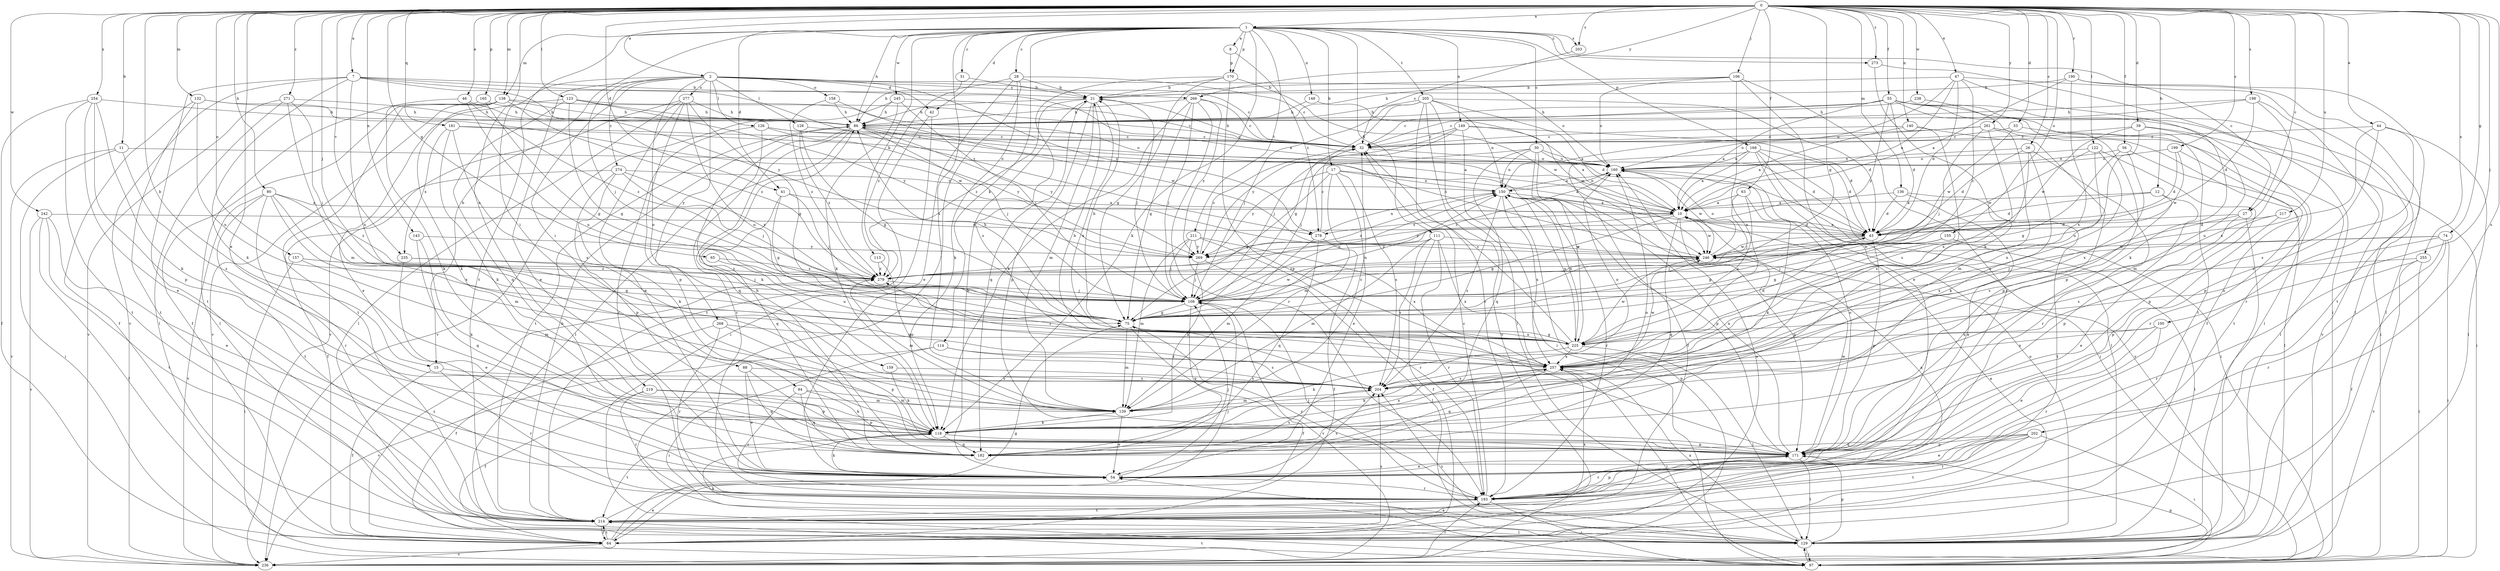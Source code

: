 strict digraph  {
0;
1;
2;
7;
8;
10;
11;
12;
15;
17;
21;
26;
27;
28;
30;
31;
32;
33;
39;
41;
42;
43;
44;
46;
47;
54;
55;
56;
63;
64;
65;
74;
75;
80;
86;
88;
94;
97;
100;
106;
108;
111;
113;
114;
118;
122;
123;
126;
128;
129;
132;
136;
138;
139;
140;
143;
148;
149;
150;
155;
157;
158;
159;
160;
165;
168;
170;
171;
181;
182;
190;
193;
198;
199;
202;
203;
204;
205;
211;
214;
217;
219;
225;
235;
236;
238;
242;
245;
246;
254;
255;
257;
261;
266;
268;
269;
271;
273;
274;
277;
278;
279;
0 -> 1  [label=a];
0 -> 2  [label=a];
0 -> 7  [label=a];
0 -> 11  [label=b];
0 -> 12  [label=b];
0 -> 15  [label=b];
0 -> 26  [label=c];
0 -> 27  [label=c];
0 -> 33  [label=d];
0 -> 39  [label=d];
0 -> 41  [label=d];
0 -> 44  [label=e];
0 -> 46  [label=e];
0 -> 47  [label=e];
0 -> 54  [label=e];
0 -> 55  [label=f];
0 -> 56  [label=f];
0 -> 63  [label=f];
0 -> 65  [label=g];
0 -> 74  [label=g];
0 -> 75  [label=g];
0 -> 80  [label=h];
0 -> 100  [label=j];
0 -> 106  [label=j];
0 -> 108  [label=j];
0 -> 122  [label=l];
0 -> 123  [label=l];
0 -> 132  [label=m];
0 -> 136  [label=m];
0 -> 138  [label=m];
0 -> 140  [label=n];
0 -> 143  [label=n];
0 -> 155  [label=o];
0 -> 157  [label=o];
0 -> 165  [label=p];
0 -> 181  [label=q];
0 -> 190  [label=r];
0 -> 198  [label=s];
0 -> 199  [label=s];
0 -> 202  [label=s];
0 -> 203  [label=s];
0 -> 217  [label=u];
0 -> 219  [label=u];
0 -> 235  [label=v];
0 -> 238  [label=w];
0 -> 242  [label=w];
0 -> 254  [label=x];
0 -> 255  [label=x];
0 -> 261  [label=y];
0 -> 266  [label=y];
0 -> 271  [label=z];
0 -> 273  [label=z];
1 -> 8  [label=a];
1 -> 15  [label=b];
1 -> 17  [label=b];
1 -> 27  [label=c];
1 -> 28  [label=c];
1 -> 30  [label=c];
1 -> 31  [label=c];
1 -> 41  [label=d];
1 -> 42  [label=d];
1 -> 86  [label=h];
1 -> 111  [label=k];
1 -> 113  [label=k];
1 -> 114  [label=k];
1 -> 118  [label=k];
1 -> 138  [label=m];
1 -> 148  [label=n];
1 -> 149  [label=n];
1 -> 168  [label=p];
1 -> 170  [label=p];
1 -> 203  [label=s];
1 -> 204  [label=s];
1 -> 205  [label=t];
1 -> 211  [label=t];
1 -> 214  [label=t];
1 -> 245  [label=w];
1 -> 273  [label=z];
2 -> 32  [label=c];
2 -> 42  [label=d];
2 -> 54  [label=e];
2 -> 88  [label=i];
2 -> 94  [label=i];
2 -> 108  [label=j];
2 -> 126  [label=l];
2 -> 128  [label=l];
2 -> 158  [label=o];
2 -> 159  [label=o];
2 -> 160  [label=o];
2 -> 266  [label=y];
2 -> 268  [label=y];
2 -> 274  [label=z];
2 -> 277  [label=z];
2 -> 278  [label=z];
7 -> 10  [label=a];
7 -> 21  [label=b];
7 -> 118  [label=k];
7 -> 214  [label=t];
7 -> 236  [label=v];
7 -> 257  [label=x];
7 -> 269  [label=y];
7 -> 278  [label=z];
8 -> 170  [label=p];
8 -> 278  [label=z];
10 -> 43  [label=d];
10 -> 75  [label=g];
10 -> 171  [label=p];
10 -> 182  [label=q];
10 -> 246  [label=w];
10 -> 269  [label=y];
10 -> 278  [label=z];
11 -> 97  [label=i];
11 -> 160  [label=o];
11 -> 204  [label=s];
11 -> 236  [label=v];
12 -> 10  [label=a];
12 -> 43  [label=d];
12 -> 171  [label=p];
12 -> 204  [label=s];
15 -> 64  [label=f];
15 -> 193  [label=r];
15 -> 204  [label=s];
17 -> 10  [label=a];
17 -> 54  [label=e];
17 -> 75  [label=g];
17 -> 139  [label=m];
17 -> 150  [label=n];
17 -> 204  [label=s];
17 -> 269  [label=y];
21 -> 86  [label=h];
21 -> 108  [label=j];
21 -> 139  [label=m];
21 -> 171  [label=p];
21 -> 182  [label=q];
21 -> 257  [label=x];
21 -> 279  [label=z];
26 -> 43  [label=d];
26 -> 118  [label=k];
26 -> 160  [label=o];
26 -> 193  [label=r];
26 -> 204  [label=s];
27 -> 43  [label=d];
27 -> 54  [label=e];
27 -> 129  [label=l];
27 -> 257  [label=x];
28 -> 21  [label=b];
28 -> 32  [label=c];
28 -> 54  [label=e];
28 -> 86  [label=h];
28 -> 118  [label=k];
28 -> 129  [label=l];
30 -> 43  [label=d];
30 -> 97  [label=i];
30 -> 108  [label=j];
30 -> 150  [label=n];
30 -> 160  [label=o];
30 -> 182  [label=q];
30 -> 225  [label=u];
31 -> 21  [label=b];
31 -> 279  [label=z];
32 -> 21  [label=b];
32 -> 160  [label=o];
33 -> 32  [label=c];
33 -> 214  [label=t];
33 -> 246  [label=w];
39 -> 32  [label=c];
39 -> 97  [label=i];
39 -> 139  [label=m];
39 -> 225  [label=u];
39 -> 246  [label=w];
41 -> 10  [label=a];
41 -> 75  [label=g];
41 -> 108  [label=j];
41 -> 182  [label=q];
42 -> 97  [label=i];
42 -> 214  [label=t];
43 -> 10  [label=a];
43 -> 75  [label=g];
43 -> 108  [label=j];
43 -> 171  [label=p];
43 -> 246  [label=w];
44 -> 32  [label=c];
44 -> 129  [label=l];
44 -> 171  [label=p];
44 -> 204  [label=s];
44 -> 225  [label=u];
46 -> 86  [label=h];
46 -> 129  [label=l];
46 -> 225  [label=u];
46 -> 279  [label=z];
47 -> 10  [label=a];
47 -> 21  [label=b];
47 -> 43  [label=d];
47 -> 118  [label=k];
47 -> 129  [label=l];
47 -> 150  [label=n];
47 -> 279  [label=z];
54 -> 21  [label=b];
54 -> 108  [label=j];
54 -> 118  [label=k];
54 -> 193  [label=r];
54 -> 204  [label=s];
55 -> 10  [label=a];
55 -> 32  [label=c];
55 -> 43  [label=d];
55 -> 64  [label=f];
55 -> 86  [label=h];
55 -> 97  [label=i];
55 -> 129  [label=l];
55 -> 214  [label=t];
55 -> 236  [label=v];
55 -> 269  [label=y];
56 -> 75  [label=g];
56 -> 129  [label=l];
56 -> 160  [label=o];
56 -> 257  [label=x];
63 -> 10  [label=a];
63 -> 108  [label=j];
63 -> 118  [label=k];
63 -> 225  [label=u];
64 -> 10  [label=a];
64 -> 54  [label=e];
64 -> 75  [label=g];
64 -> 160  [label=o];
64 -> 204  [label=s];
64 -> 214  [label=t];
64 -> 236  [label=v];
64 -> 279  [label=z];
65 -> 225  [label=u];
65 -> 279  [label=z];
74 -> 64  [label=f];
74 -> 97  [label=i];
74 -> 108  [label=j];
74 -> 193  [label=r];
74 -> 225  [label=u];
74 -> 246  [label=w];
75 -> 21  [label=b];
75 -> 64  [label=f];
75 -> 86  [label=h];
75 -> 139  [label=m];
75 -> 150  [label=n];
75 -> 193  [label=r];
75 -> 225  [label=u];
80 -> 10  [label=a];
80 -> 139  [label=m];
80 -> 193  [label=r];
80 -> 214  [label=t];
80 -> 236  [label=v];
80 -> 257  [label=x];
80 -> 279  [label=z];
86 -> 32  [label=c];
86 -> 108  [label=j];
86 -> 129  [label=l];
86 -> 160  [label=o];
86 -> 182  [label=q];
86 -> 193  [label=r];
86 -> 214  [label=t];
86 -> 269  [label=y];
88 -> 54  [label=e];
88 -> 171  [label=p];
88 -> 182  [label=q];
88 -> 204  [label=s];
94 -> 139  [label=m];
94 -> 171  [label=p];
94 -> 182  [label=q];
94 -> 193  [label=r];
97 -> 129  [label=l];
97 -> 171  [label=p];
97 -> 214  [label=t];
100 -> 54  [label=e];
100 -> 193  [label=r];
100 -> 225  [label=u];
100 -> 257  [label=x];
106 -> 21  [label=b];
106 -> 54  [label=e];
106 -> 86  [label=h];
106 -> 160  [label=o];
106 -> 193  [label=r];
106 -> 257  [label=x];
108 -> 75  [label=g];
108 -> 150  [label=n];
108 -> 182  [label=q];
108 -> 236  [label=v];
108 -> 246  [label=w];
111 -> 64  [label=f];
111 -> 139  [label=m];
111 -> 193  [label=r];
111 -> 204  [label=s];
111 -> 246  [label=w];
111 -> 257  [label=x];
111 -> 269  [label=y];
113 -> 139  [label=m];
113 -> 279  [label=z];
114 -> 97  [label=i];
114 -> 204  [label=s];
114 -> 236  [label=v];
114 -> 257  [label=x];
118 -> 171  [label=p];
118 -> 182  [label=q];
118 -> 214  [label=t];
118 -> 257  [label=x];
122 -> 160  [label=o];
122 -> 171  [label=p];
122 -> 204  [label=s];
122 -> 246  [label=w];
122 -> 257  [label=x];
123 -> 43  [label=d];
123 -> 54  [label=e];
123 -> 75  [label=g];
123 -> 86  [label=h];
123 -> 182  [label=q];
123 -> 269  [label=y];
126 -> 10  [label=a];
126 -> 32  [label=c];
126 -> 118  [label=k];
126 -> 193  [label=r];
126 -> 269  [label=y];
128 -> 32  [label=c];
128 -> 75  [label=g];
128 -> 279  [label=z];
129 -> 54  [label=e];
129 -> 97  [label=i];
129 -> 118  [label=k];
129 -> 160  [label=o];
129 -> 171  [label=p];
129 -> 204  [label=s];
129 -> 257  [label=x];
132 -> 64  [label=f];
132 -> 86  [label=h];
132 -> 214  [label=t];
132 -> 225  [label=u];
132 -> 246  [label=w];
136 -> 10  [label=a];
136 -> 43  [label=d];
136 -> 54  [label=e];
136 -> 214  [label=t];
138 -> 32  [label=c];
138 -> 64  [label=f];
138 -> 86  [label=h];
138 -> 118  [label=k];
138 -> 214  [label=t];
138 -> 236  [label=v];
138 -> 279  [label=z];
139 -> 32  [label=c];
139 -> 54  [label=e];
139 -> 118  [label=k];
140 -> 10  [label=a];
140 -> 32  [label=c];
140 -> 171  [label=p];
140 -> 204  [label=s];
143 -> 118  [label=k];
143 -> 182  [label=q];
143 -> 269  [label=y];
148 -> 86  [label=h];
148 -> 246  [label=w];
149 -> 10  [label=a];
149 -> 32  [label=c];
149 -> 43  [label=d];
149 -> 97  [label=i];
149 -> 108  [label=j];
149 -> 269  [label=y];
150 -> 10  [label=a];
150 -> 160  [label=o];
150 -> 171  [label=p];
150 -> 193  [label=r];
150 -> 204  [label=s];
150 -> 225  [label=u];
150 -> 257  [label=x];
150 -> 279  [label=z];
155 -> 75  [label=g];
155 -> 108  [label=j];
155 -> 129  [label=l];
155 -> 246  [label=w];
157 -> 75  [label=g];
157 -> 97  [label=i];
157 -> 139  [label=m];
157 -> 279  [label=z];
158 -> 86  [label=h];
158 -> 246  [label=w];
158 -> 279  [label=z];
159 -> 118  [label=k];
159 -> 204  [label=s];
160 -> 150  [label=n];
160 -> 246  [label=w];
160 -> 279  [label=z];
165 -> 75  [label=g];
165 -> 86  [label=h];
165 -> 118  [label=k];
168 -> 10  [label=a];
168 -> 43  [label=d];
168 -> 64  [label=f];
168 -> 97  [label=i];
168 -> 129  [label=l];
168 -> 160  [label=o];
168 -> 236  [label=v];
170 -> 21  [label=b];
170 -> 75  [label=g];
170 -> 171  [label=p];
170 -> 204  [label=s];
170 -> 246  [label=w];
171 -> 54  [label=e];
171 -> 129  [label=l];
171 -> 150  [label=n];
171 -> 160  [label=o];
171 -> 193  [label=r];
171 -> 246  [label=w];
181 -> 32  [label=c];
181 -> 43  [label=d];
181 -> 118  [label=k];
181 -> 204  [label=s];
181 -> 235  [label=x];
182 -> 86  [label=h];
182 -> 160  [label=o];
182 -> 204  [label=s];
190 -> 10  [label=a];
190 -> 21  [label=b];
190 -> 129  [label=l];
190 -> 214  [label=t];
190 -> 257  [label=x];
193 -> 32  [label=c];
193 -> 97  [label=i];
193 -> 108  [label=j];
193 -> 171  [label=p];
193 -> 214  [label=t];
198 -> 32  [label=c];
198 -> 43  [label=d];
198 -> 86  [label=h];
198 -> 193  [label=r];
198 -> 257  [label=x];
199 -> 43  [label=d];
199 -> 160  [label=o];
199 -> 193  [label=r];
199 -> 246  [label=w];
202 -> 54  [label=e];
202 -> 97  [label=i];
202 -> 171  [label=p];
202 -> 182  [label=q];
202 -> 193  [label=r];
202 -> 214  [label=t];
203 -> 32  [label=c];
204 -> 139  [label=m];
204 -> 160  [label=o];
205 -> 10  [label=a];
205 -> 43  [label=d];
205 -> 75  [label=g];
205 -> 86  [label=h];
205 -> 108  [label=j];
205 -> 129  [label=l];
205 -> 150  [label=n];
205 -> 193  [label=r];
205 -> 236  [label=v];
211 -> 108  [label=j];
211 -> 118  [label=k];
211 -> 139  [label=m];
211 -> 193  [label=r];
211 -> 257  [label=x];
211 -> 269  [label=y];
214 -> 10  [label=a];
214 -> 64  [label=f];
214 -> 86  [label=h];
214 -> 108  [label=j];
214 -> 129  [label=l];
214 -> 257  [label=x];
217 -> 43  [label=d];
217 -> 171  [label=p];
217 -> 204  [label=s];
219 -> 64  [label=f];
219 -> 118  [label=k];
219 -> 139  [label=m];
219 -> 193  [label=r];
225 -> 32  [label=c];
225 -> 43  [label=d];
225 -> 75  [label=g];
225 -> 118  [label=k];
225 -> 129  [label=l];
225 -> 150  [label=n];
225 -> 246  [label=w];
225 -> 257  [label=x];
235 -> 54  [label=e];
235 -> 108  [label=j];
235 -> 279  [label=z];
236 -> 150  [label=n];
236 -> 193  [label=r];
238 -> 86  [label=h];
238 -> 171  [label=p];
242 -> 43  [label=d];
242 -> 54  [label=e];
242 -> 64  [label=f];
242 -> 214  [label=t];
242 -> 236  [label=v];
245 -> 86  [label=h];
245 -> 108  [label=j];
245 -> 118  [label=k];
245 -> 160  [label=o];
245 -> 236  [label=v];
246 -> 86  [label=h];
246 -> 160  [label=o];
246 -> 279  [label=z];
254 -> 54  [label=e];
254 -> 64  [label=f];
254 -> 86  [label=h];
254 -> 118  [label=k];
254 -> 171  [label=p];
254 -> 214  [label=t];
255 -> 97  [label=i];
255 -> 193  [label=r];
255 -> 236  [label=v];
255 -> 279  [label=z];
257 -> 21  [label=b];
257 -> 97  [label=i];
257 -> 118  [label=k];
257 -> 182  [label=q];
257 -> 204  [label=s];
257 -> 246  [label=w];
257 -> 279  [label=z];
261 -> 32  [label=c];
261 -> 108  [label=j];
261 -> 129  [label=l];
261 -> 139  [label=m];
261 -> 160  [label=o];
261 -> 257  [label=x];
266 -> 32  [label=c];
266 -> 75  [label=g];
266 -> 86  [label=h];
266 -> 108  [label=j];
266 -> 118  [label=k];
266 -> 193  [label=r];
266 -> 269  [label=y];
268 -> 64  [label=f];
268 -> 171  [label=p];
268 -> 193  [label=r];
268 -> 225  [label=u];
269 -> 32  [label=c];
269 -> 108  [label=j];
269 -> 129  [label=l];
271 -> 86  [label=h];
271 -> 108  [label=j];
271 -> 129  [label=l];
271 -> 139  [label=m];
271 -> 236  [label=v];
273 -> 97  [label=i];
273 -> 118  [label=k];
274 -> 64  [label=f];
274 -> 108  [label=j];
274 -> 118  [label=k];
274 -> 150  [label=n];
274 -> 171  [label=p];
274 -> 279  [label=z];
277 -> 54  [label=e];
277 -> 75  [label=g];
277 -> 86  [label=h];
277 -> 129  [label=l];
277 -> 171  [label=p];
277 -> 225  [label=u];
277 -> 236  [label=v];
278 -> 32  [label=c];
278 -> 64  [label=f];
278 -> 139  [label=m];
278 -> 150  [label=n];
278 -> 182  [label=q];
279 -> 108  [label=j];
279 -> 139  [label=m];
}
